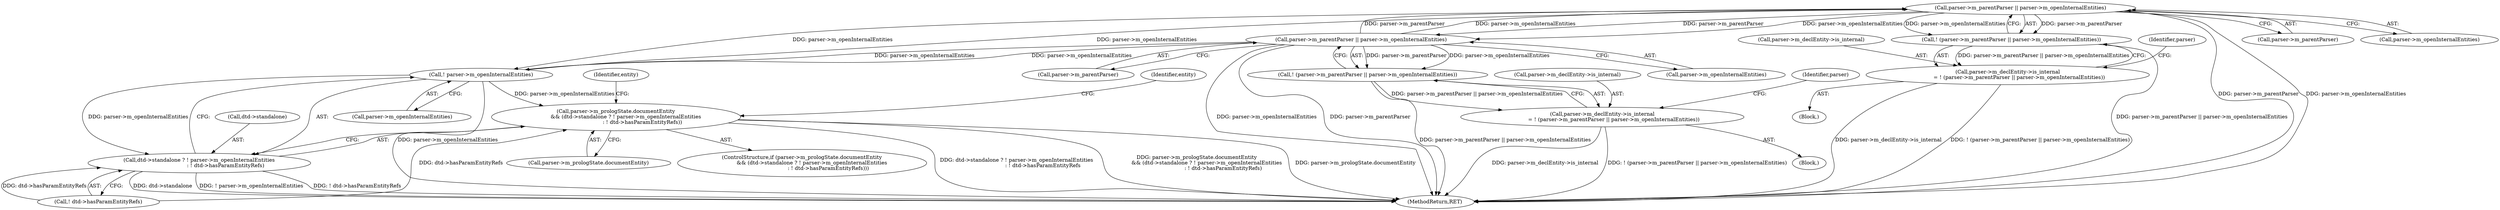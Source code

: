 digraph "0_libexpat_c20b758c332d9a13afbbb276d30db1d183a85d43@API" {
"1002046" [label="(Call,parser->m_parentParser || parser->m_openInternalEntities)"];
"1001928" [label="(Call,parser->m_parentParser || parser->m_openInternalEntities)"];
"1002046" [label="(Call,parser->m_parentParser || parser->m_openInternalEntities)"];
"1002695" [label="(Call,! parser->m_openInternalEntities)"];
"1001927" [label="(Call,! (parser->m_parentParser || parser->m_openInternalEntities))"];
"1001921" [label="(Call,parser->m_declEntity->is_internal\n              = ! (parser->m_parentParser || parser->m_openInternalEntities))"];
"1002045" [label="(Call,! (parser->m_parentParser || parser->m_openInternalEntities))"];
"1002039" [label="(Call,parser->m_declEntity->is_internal\n              = ! (parser->m_parentParser || parser->m_openInternalEntities))"];
"1002685" [label="(Call,parser->m_prologState.documentEntity\n            && (dtd->standalone ? ! parser->m_openInternalEntities\n                                : ! dtd->hasParamEntityRefs))"];
"1002691" [label="(Call,dtd->standalone ? ! parser->m_openInternalEntities\n                                : ! dtd->hasParamEntityRefs)"];
"1002695" [label="(Call,! parser->m_openInternalEntities)"];
"1002721" [label="(Identifier,entity)"];
"1001922" [label="(Call,parser->m_declEntity->is_internal)"];
"1002684" [label="(ControlStructure,if (parser->m_prologState.documentEntity\n            && (dtd->standalone ? ! parser->m_openInternalEntities\n                                : ! dtd->hasParamEntityRefs)))"];
"1003371" [label="(MethodReturn,RET)"];
"1002686" [label="(Call,parser->m_prologState.documentEntity)"];
"1002045" [label="(Call,! (parser->m_parentParser || parser->m_openInternalEntities))"];
"1001927" [label="(Call,! (parser->m_parentParser || parser->m_openInternalEntities))"];
"1002699" [label="(Call,! dtd->hasParamEntityRefs)"];
"1002039" [label="(Call,parser->m_declEntity->is_internal\n              = ! (parser->m_parentParser || parser->m_openInternalEntities))"];
"1002685" [label="(Call,parser->m_prologState.documentEntity\n            && (dtd->standalone ? ! parser->m_openInternalEntities\n                                : ! dtd->hasParamEntityRefs))"];
"1001937" [label="(Identifier,parser)"];
"1002047" [label="(Call,parser->m_parentParser)"];
"1002706" [label="(Identifier,entity)"];
"1002692" [label="(Call,dtd->standalone)"];
"1002696" [label="(Call,parser->m_openInternalEntities)"];
"1002046" [label="(Call,parser->m_parentParser || parser->m_openInternalEntities)"];
"1002040" [label="(Call,parser->m_declEntity->is_internal)"];
"1002691" [label="(Call,dtd->standalone ? ! parser->m_openInternalEntities\n                                : ! dtd->hasParamEntityRefs)"];
"1001932" [label="(Call,parser->m_openInternalEntities)"];
"1001928" [label="(Call,parser->m_parentParser || parser->m_openInternalEntities)"];
"1001929" [label="(Call,parser->m_parentParser)"];
"1001901" [label="(Block,)"];
"1002055" [label="(Identifier,parser)"];
"1002050" [label="(Call,parser->m_openInternalEntities)"];
"1002019" [label="(Block,)"];
"1001921" [label="(Call,parser->m_declEntity->is_internal\n              = ! (parser->m_parentParser || parser->m_openInternalEntities))"];
"1002046" -> "1002045"  [label="AST: "];
"1002046" -> "1002047"  [label="CFG: "];
"1002046" -> "1002050"  [label="CFG: "];
"1002047" -> "1002046"  [label="AST: "];
"1002050" -> "1002046"  [label="AST: "];
"1002045" -> "1002046"  [label="CFG: "];
"1002046" -> "1003371"  [label="DDG: parser->m_parentParser"];
"1002046" -> "1003371"  [label="DDG: parser->m_openInternalEntities"];
"1002046" -> "1001928"  [label="DDG: parser->m_parentParser"];
"1002046" -> "1001928"  [label="DDG: parser->m_openInternalEntities"];
"1002046" -> "1002045"  [label="DDG: parser->m_parentParser"];
"1002046" -> "1002045"  [label="DDG: parser->m_openInternalEntities"];
"1001928" -> "1002046"  [label="DDG: parser->m_parentParser"];
"1001928" -> "1002046"  [label="DDG: parser->m_openInternalEntities"];
"1002695" -> "1002046"  [label="DDG: parser->m_openInternalEntities"];
"1002046" -> "1002695"  [label="DDG: parser->m_openInternalEntities"];
"1001928" -> "1001927"  [label="AST: "];
"1001928" -> "1001929"  [label="CFG: "];
"1001928" -> "1001932"  [label="CFG: "];
"1001929" -> "1001928"  [label="AST: "];
"1001932" -> "1001928"  [label="AST: "];
"1001927" -> "1001928"  [label="CFG: "];
"1001928" -> "1003371"  [label="DDG: parser->m_parentParser"];
"1001928" -> "1003371"  [label="DDG: parser->m_openInternalEntities"];
"1001928" -> "1001927"  [label="DDG: parser->m_parentParser"];
"1001928" -> "1001927"  [label="DDG: parser->m_openInternalEntities"];
"1002695" -> "1001928"  [label="DDG: parser->m_openInternalEntities"];
"1001928" -> "1002695"  [label="DDG: parser->m_openInternalEntities"];
"1002695" -> "1002691"  [label="AST: "];
"1002695" -> "1002696"  [label="CFG: "];
"1002696" -> "1002695"  [label="AST: "];
"1002691" -> "1002695"  [label="CFG: "];
"1002695" -> "1003371"  [label="DDG: parser->m_openInternalEntities"];
"1002695" -> "1002685"  [label="DDG: parser->m_openInternalEntities"];
"1002695" -> "1002691"  [label="DDG: parser->m_openInternalEntities"];
"1001927" -> "1001921"  [label="AST: "];
"1001921" -> "1001927"  [label="CFG: "];
"1001927" -> "1003371"  [label="DDG: parser->m_parentParser || parser->m_openInternalEntities"];
"1001927" -> "1001921"  [label="DDG: parser->m_parentParser || parser->m_openInternalEntities"];
"1001921" -> "1001901"  [label="AST: "];
"1001922" -> "1001921"  [label="AST: "];
"1001937" -> "1001921"  [label="CFG: "];
"1001921" -> "1003371"  [label="DDG: parser->m_declEntity->is_internal"];
"1001921" -> "1003371"  [label="DDG: ! (parser->m_parentParser || parser->m_openInternalEntities)"];
"1002045" -> "1002039"  [label="AST: "];
"1002039" -> "1002045"  [label="CFG: "];
"1002045" -> "1003371"  [label="DDG: parser->m_parentParser || parser->m_openInternalEntities"];
"1002045" -> "1002039"  [label="DDG: parser->m_parentParser || parser->m_openInternalEntities"];
"1002039" -> "1002019"  [label="AST: "];
"1002040" -> "1002039"  [label="AST: "];
"1002055" -> "1002039"  [label="CFG: "];
"1002039" -> "1003371"  [label="DDG: ! (parser->m_parentParser || parser->m_openInternalEntities)"];
"1002039" -> "1003371"  [label="DDG: parser->m_declEntity->is_internal"];
"1002685" -> "1002684"  [label="AST: "];
"1002685" -> "1002686"  [label="CFG: "];
"1002685" -> "1002691"  [label="CFG: "];
"1002686" -> "1002685"  [label="AST: "];
"1002691" -> "1002685"  [label="AST: "];
"1002706" -> "1002685"  [label="CFG: "];
"1002721" -> "1002685"  [label="CFG: "];
"1002685" -> "1003371"  [label="DDG: parser->m_prologState.documentEntity\n            && (dtd->standalone ? ! parser->m_openInternalEntities\n                                : ! dtd->hasParamEntityRefs)"];
"1002685" -> "1003371"  [label="DDG: parser->m_prologState.documentEntity"];
"1002685" -> "1003371"  [label="DDG: dtd->standalone ? ! parser->m_openInternalEntities\n                                : ! dtd->hasParamEntityRefs"];
"1002699" -> "1002685"  [label="DDG: dtd->hasParamEntityRefs"];
"1002691" -> "1002699"  [label="CFG: "];
"1002692" -> "1002691"  [label="AST: "];
"1002699" -> "1002691"  [label="AST: "];
"1002691" -> "1003371"  [label="DDG: ! dtd->hasParamEntityRefs"];
"1002691" -> "1003371"  [label="DDG: dtd->standalone"];
"1002691" -> "1003371"  [label="DDG: ! parser->m_openInternalEntities"];
"1002699" -> "1002691"  [label="DDG: dtd->hasParamEntityRefs"];
}

